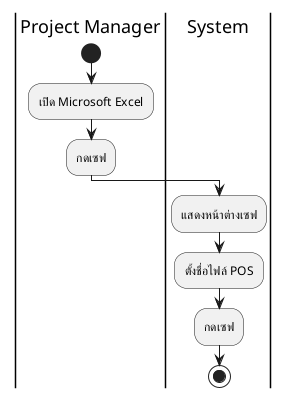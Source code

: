 @startuml
|Project Manager|
start
:เปิด Microsoft Excel;
:กดเซฟ;
|System|
:แสดงหน้าต่างเซฟ;
:ตั้งชื่อไฟล์ POS;
:กดเซฟ;
stop
@enduml